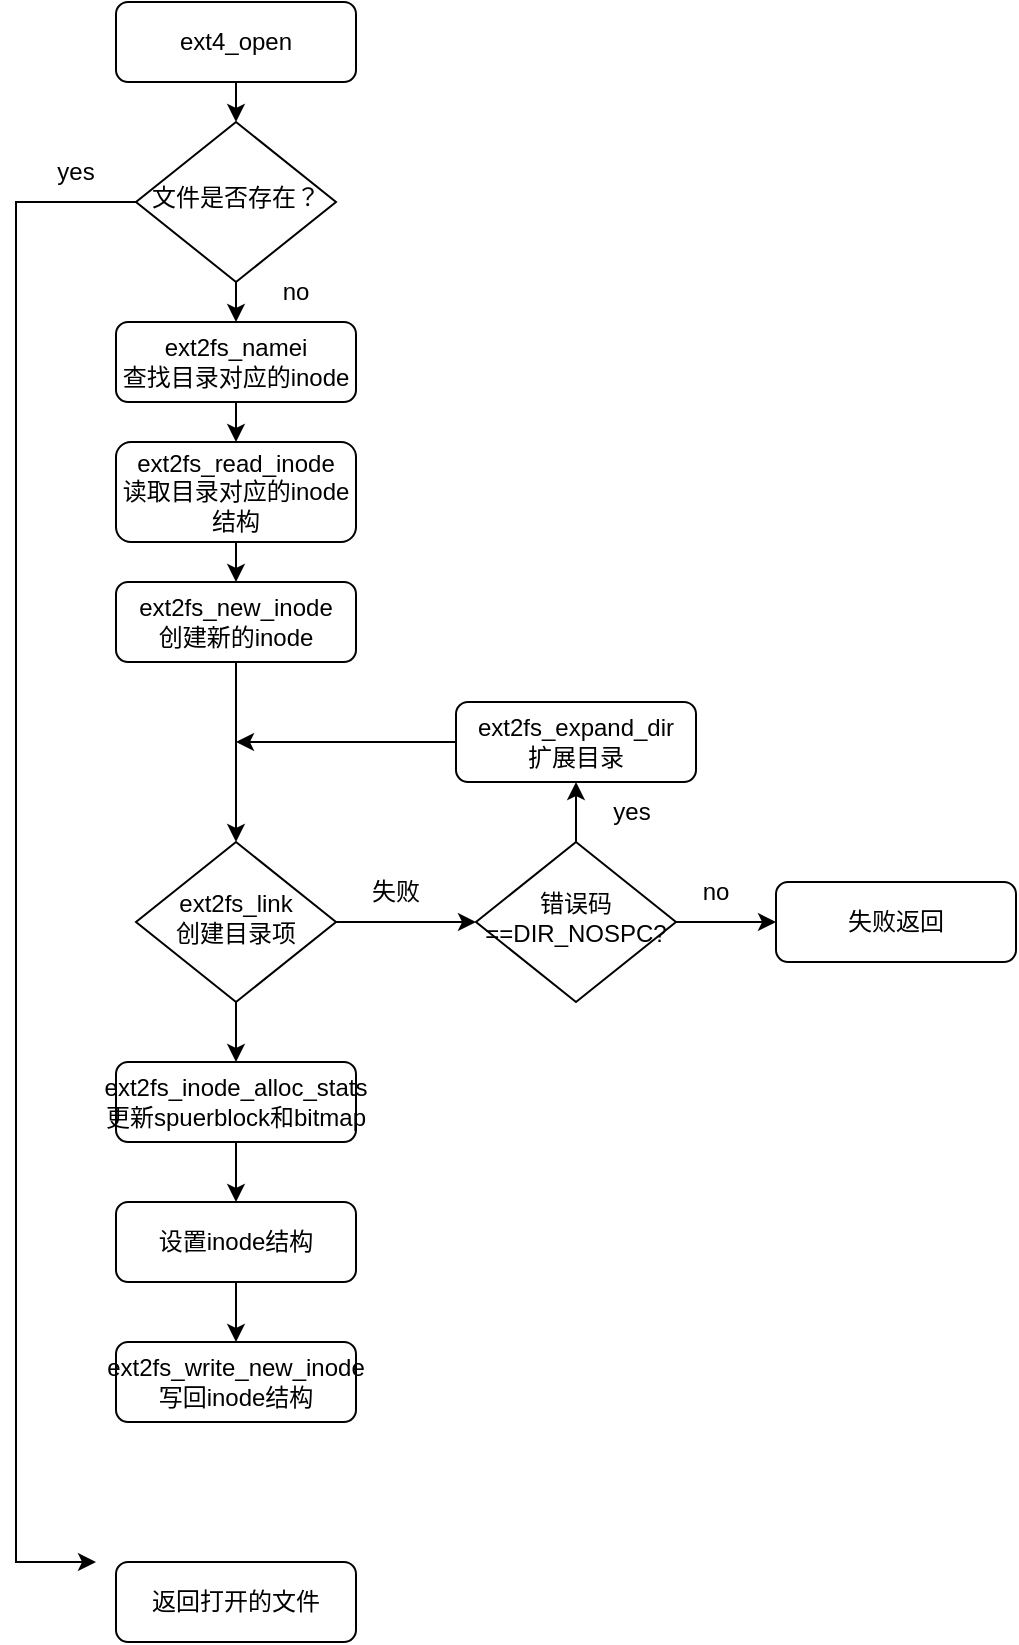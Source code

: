 <mxfile version="21.0.2" type="github">
  <diagram id="C5RBs43oDa-KdzZeNtuy" name="Page-1">
    <mxGraphModel dx="1050" dy="570" grid="1" gridSize="10" guides="1" tooltips="1" connect="1" arrows="1" fold="1" page="1" pageScale="1" pageWidth="827" pageHeight="1169" math="0" shadow="0">
      <root>
        <mxCell id="WIyWlLk6GJQsqaUBKTNV-0" />
        <mxCell id="WIyWlLk6GJQsqaUBKTNV-1" parent="WIyWlLk6GJQsqaUBKTNV-0" />
        <mxCell id="2nDN4sPkHdN3gO9lz1CP-5" style="edgeStyle=orthogonalEdgeStyle;rounded=0;orthogonalLoop=1;jettySize=auto;html=1;exitX=0.5;exitY=1;exitDx=0;exitDy=0;entryX=0.5;entryY=0;entryDx=0;entryDy=0;" edge="1" parent="WIyWlLk6GJQsqaUBKTNV-1" source="WIyWlLk6GJQsqaUBKTNV-3" target="WIyWlLk6GJQsqaUBKTNV-6">
          <mxGeometry relative="1" as="geometry" />
        </mxCell>
        <mxCell id="WIyWlLk6GJQsqaUBKTNV-3" value="ext4_open" style="rounded=1;whiteSpace=wrap;html=1;fontSize=12;glass=0;strokeWidth=1;shadow=0;" parent="WIyWlLk6GJQsqaUBKTNV-1" vertex="1">
          <mxGeometry x="160" y="110" width="120" height="40" as="geometry" />
        </mxCell>
        <mxCell id="2nDN4sPkHdN3gO9lz1CP-13" style="edgeStyle=orthogonalEdgeStyle;rounded=0;orthogonalLoop=1;jettySize=auto;html=1;exitX=0.5;exitY=1;exitDx=0;exitDy=0;entryX=0.5;entryY=0;entryDx=0;entryDy=0;" edge="1" parent="WIyWlLk6GJQsqaUBKTNV-1" source="WIyWlLk6GJQsqaUBKTNV-6" target="WIyWlLk6GJQsqaUBKTNV-11">
          <mxGeometry relative="1" as="geometry" />
        </mxCell>
        <mxCell id="WIyWlLk6GJQsqaUBKTNV-6" value="文件是否存在？" style="rhombus;whiteSpace=wrap;html=1;shadow=0;fontFamily=Helvetica;fontSize=12;align=center;strokeWidth=1;spacing=6;spacingTop=-4;" parent="WIyWlLk6GJQsqaUBKTNV-1" vertex="1">
          <mxGeometry x="170" y="170" width="100" height="80" as="geometry" />
        </mxCell>
        <mxCell id="2nDN4sPkHdN3gO9lz1CP-12" style="edgeStyle=orthogonalEdgeStyle;rounded=0;orthogonalLoop=1;jettySize=auto;html=1;exitX=0.5;exitY=1;exitDx=0;exitDy=0;entryX=0.5;entryY=0;entryDx=0;entryDy=0;" edge="1" parent="WIyWlLk6GJQsqaUBKTNV-1" source="WIyWlLk6GJQsqaUBKTNV-11" target="2nDN4sPkHdN3gO9lz1CP-11">
          <mxGeometry relative="1" as="geometry" />
        </mxCell>
        <mxCell id="WIyWlLk6GJQsqaUBKTNV-11" value="ext2fs_namei&lt;br&gt;查找目录对应的inode" style="rounded=1;whiteSpace=wrap;html=1;fontSize=12;glass=0;strokeWidth=1;shadow=0;" parent="WIyWlLk6GJQsqaUBKTNV-1" vertex="1">
          <mxGeometry x="160" y="270" width="120" height="40" as="geometry" />
        </mxCell>
        <mxCell id="2nDN4sPkHdN3gO9lz1CP-1" style="edgeStyle=orthogonalEdgeStyle;rounded=0;orthogonalLoop=1;jettySize=auto;html=1;exitX=0;exitY=0.5;exitDx=0;exitDy=0;" edge="1" parent="WIyWlLk6GJQsqaUBKTNV-1" source="WIyWlLk6GJQsqaUBKTNV-6">
          <mxGeometry relative="1" as="geometry">
            <mxPoint x="150" y="890" as="targetPoint" />
            <mxPoint x="170" y="210" as="sourcePoint" />
            <Array as="points">
              <mxPoint x="110" y="210" />
              <mxPoint x="110" y="890" />
            </Array>
          </mxGeometry>
        </mxCell>
        <mxCell id="2nDN4sPkHdN3gO9lz1CP-3" value="返回打开的文件" style="rounded=1;whiteSpace=wrap;html=1;fontSize=12;glass=0;strokeWidth=1;shadow=0;" vertex="1" parent="WIyWlLk6GJQsqaUBKTNV-1">
          <mxGeometry x="160" y="890" width="120" height="40" as="geometry" />
        </mxCell>
        <mxCell id="2nDN4sPkHdN3gO9lz1CP-6" value="yes" style="text;html=1;strokeColor=none;fillColor=none;align=center;verticalAlign=middle;whiteSpace=wrap;rounded=0;" vertex="1" parent="WIyWlLk6GJQsqaUBKTNV-1">
          <mxGeometry x="110" y="180" width="60" height="30" as="geometry" />
        </mxCell>
        <mxCell id="2nDN4sPkHdN3gO9lz1CP-8" value="no" style="text;html=1;strokeColor=none;fillColor=none;align=center;verticalAlign=middle;whiteSpace=wrap;rounded=0;" vertex="1" parent="WIyWlLk6GJQsqaUBKTNV-1">
          <mxGeometry x="220" y="240" width="60" height="30" as="geometry" />
        </mxCell>
        <mxCell id="2nDN4sPkHdN3gO9lz1CP-16" style="edgeStyle=orthogonalEdgeStyle;rounded=0;orthogonalLoop=1;jettySize=auto;html=1;exitX=0.5;exitY=1;exitDx=0;exitDy=0;entryX=0.5;entryY=0;entryDx=0;entryDy=0;" edge="1" parent="WIyWlLk6GJQsqaUBKTNV-1" source="2nDN4sPkHdN3gO9lz1CP-11" target="2nDN4sPkHdN3gO9lz1CP-15">
          <mxGeometry relative="1" as="geometry" />
        </mxCell>
        <mxCell id="2nDN4sPkHdN3gO9lz1CP-11" value="ext2fs_read_inode&lt;br&gt;读取目录对应的inode结构" style="rounded=1;whiteSpace=wrap;html=1;fontSize=12;glass=0;strokeWidth=1;shadow=0;" vertex="1" parent="WIyWlLk6GJQsqaUBKTNV-1">
          <mxGeometry x="160" y="330" width="120" height="50" as="geometry" />
        </mxCell>
        <mxCell id="2nDN4sPkHdN3gO9lz1CP-32" style="edgeStyle=orthogonalEdgeStyle;rounded=0;orthogonalLoop=1;jettySize=auto;html=1;exitX=0.5;exitY=1;exitDx=0;exitDy=0;" edge="1" parent="WIyWlLk6GJQsqaUBKTNV-1" source="2nDN4sPkHdN3gO9lz1CP-15" target="2nDN4sPkHdN3gO9lz1CP-20">
          <mxGeometry relative="1" as="geometry" />
        </mxCell>
        <mxCell id="2nDN4sPkHdN3gO9lz1CP-15" value="ext2fs_new_inode&lt;br&gt;创建新的inode" style="rounded=1;whiteSpace=wrap;html=1;fontSize=12;glass=0;strokeWidth=1;shadow=0;" vertex="1" parent="WIyWlLk6GJQsqaUBKTNV-1">
          <mxGeometry x="160" y="400" width="120" height="40" as="geometry" />
        </mxCell>
        <mxCell id="2nDN4sPkHdN3gO9lz1CP-17" style="edgeStyle=orthogonalEdgeStyle;rounded=0;orthogonalLoop=1;jettySize=auto;html=1;exitX=0.5;exitY=1;exitDx=0;exitDy=0;" edge="1" parent="WIyWlLk6GJQsqaUBKTNV-1">
          <mxGeometry relative="1" as="geometry">
            <mxPoint x="220" y="510" as="sourcePoint" />
            <mxPoint x="220" y="510" as="targetPoint" />
          </mxGeometry>
        </mxCell>
        <mxCell id="2nDN4sPkHdN3gO9lz1CP-25" style="edgeStyle=orthogonalEdgeStyle;rounded=0;orthogonalLoop=1;jettySize=auto;html=1;exitX=1;exitY=0.5;exitDx=0;exitDy=0;entryX=0;entryY=0.5;entryDx=0;entryDy=0;" edge="1" parent="WIyWlLk6GJQsqaUBKTNV-1" source="2nDN4sPkHdN3gO9lz1CP-20" target="2nDN4sPkHdN3gO9lz1CP-24">
          <mxGeometry relative="1" as="geometry" />
        </mxCell>
        <mxCell id="2nDN4sPkHdN3gO9lz1CP-41" style="edgeStyle=orthogonalEdgeStyle;rounded=0;orthogonalLoop=1;jettySize=auto;html=1;exitX=0.5;exitY=1;exitDx=0;exitDy=0;entryX=0.5;entryY=0;entryDx=0;entryDy=0;" edge="1" parent="WIyWlLk6GJQsqaUBKTNV-1" source="2nDN4sPkHdN3gO9lz1CP-20" target="2nDN4sPkHdN3gO9lz1CP-40">
          <mxGeometry relative="1" as="geometry" />
        </mxCell>
        <mxCell id="2nDN4sPkHdN3gO9lz1CP-20" value="ext2fs_link&lt;br&gt;创建目录项" style="rhombus;whiteSpace=wrap;html=1;shadow=0;fontFamily=Helvetica;fontSize=12;align=center;strokeWidth=1;spacing=6;spacingTop=-4;" vertex="1" parent="WIyWlLk6GJQsqaUBKTNV-1">
          <mxGeometry x="170" y="530" width="100" height="80" as="geometry" />
        </mxCell>
        <mxCell id="2nDN4sPkHdN3gO9lz1CP-28" style="edgeStyle=orthogonalEdgeStyle;rounded=0;orthogonalLoop=1;jettySize=auto;html=1;exitX=1;exitY=0.5;exitDx=0;exitDy=0;" edge="1" parent="WIyWlLk6GJQsqaUBKTNV-1" source="2nDN4sPkHdN3gO9lz1CP-24">
          <mxGeometry relative="1" as="geometry">
            <mxPoint x="490" y="570" as="targetPoint" />
          </mxGeometry>
        </mxCell>
        <mxCell id="2nDN4sPkHdN3gO9lz1CP-36" style="edgeStyle=orthogonalEdgeStyle;rounded=0;orthogonalLoop=1;jettySize=auto;html=1;exitX=0.5;exitY=0;exitDx=0;exitDy=0;entryX=0.5;entryY=1;entryDx=0;entryDy=0;" edge="1" parent="WIyWlLk6GJQsqaUBKTNV-1" source="2nDN4sPkHdN3gO9lz1CP-24" target="2nDN4sPkHdN3gO9lz1CP-34">
          <mxGeometry relative="1" as="geometry" />
        </mxCell>
        <mxCell id="2nDN4sPkHdN3gO9lz1CP-24" value="错误码==DIR_NOSPC?" style="rhombus;whiteSpace=wrap;html=1;shadow=0;fontFamily=Helvetica;fontSize=12;align=center;strokeWidth=1;spacing=6;spacingTop=-4;" vertex="1" parent="WIyWlLk6GJQsqaUBKTNV-1">
          <mxGeometry x="340" y="530" width="100" height="80" as="geometry" />
        </mxCell>
        <mxCell id="2nDN4sPkHdN3gO9lz1CP-26" value="失败" style="text;html=1;strokeColor=none;fillColor=none;align=center;verticalAlign=middle;whiteSpace=wrap;rounded=0;" vertex="1" parent="WIyWlLk6GJQsqaUBKTNV-1">
          <mxGeometry x="270" y="540" width="60" height="30" as="geometry" />
        </mxCell>
        <mxCell id="2nDN4sPkHdN3gO9lz1CP-29" value="失败返回" style="rounded=1;whiteSpace=wrap;html=1;fontSize=12;glass=0;strokeWidth=1;shadow=0;" vertex="1" parent="WIyWlLk6GJQsqaUBKTNV-1">
          <mxGeometry x="490" y="550" width="120" height="40" as="geometry" />
        </mxCell>
        <mxCell id="2nDN4sPkHdN3gO9lz1CP-30" value="yes" style="text;html=1;strokeColor=none;fillColor=none;align=center;verticalAlign=middle;whiteSpace=wrap;rounded=0;" vertex="1" parent="WIyWlLk6GJQsqaUBKTNV-1">
          <mxGeometry x="386" y="500" width="64" height="30" as="geometry" />
        </mxCell>
        <mxCell id="2nDN4sPkHdN3gO9lz1CP-31" value="no" style="text;html=1;strokeColor=none;fillColor=none;align=center;verticalAlign=middle;whiteSpace=wrap;rounded=0;" vertex="1" parent="WIyWlLk6GJQsqaUBKTNV-1">
          <mxGeometry x="430" y="540" width="60" height="30" as="geometry" />
        </mxCell>
        <mxCell id="2nDN4sPkHdN3gO9lz1CP-35" style="edgeStyle=orthogonalEdgeStyle;rounded=0;orthogonalLoop=1;jettySize=auto;html=1;exitX=0;exitY=0.5;exitDx=0;exitDy=0;" edge="1" parent="WIyWlLk6GJQsqaUBKTNV-1" source="2nDN4sPkHdN3gO9lz1CP-34">
          <mxGeometry relative="1" as="geometry">
            <mxPoint x="220" y="480" as="targetPoint" />
          </mxGeometry>
        </mxCell>
        <mxCell id="2nDN4sPkHdN3gO9lz1CP-34" value="ext2fs_expand_dir&lt;br&gt;扩展目录" style="rounded=1;whiteSpace=wrap;html=1;fontSize=12;glass=0;strokeWidth=1;shadow=0;" vertex="1" parent="WIyWlLk6GJQsqaUBKTNV-1">
          <mxGeometry x="330" y="460" width="120" height="40" as="geometry" />
        </mxCell>
        <mxCell id="2nDN4sPkHdN3gO9lz1CP-44" value="" style="edgeStyle=orthogonalEdgeStyle;rounded=0;orthogonalLoop=1;jettySize=auto;html=1;" edge="1" parent="WIyWlLk6GJQsqaUBKTNV-1" source="2nDN4sPkHdN3gO9lz1CP-40" target="2nDN4sPkHdN3gO9lz1CP-43">
          <mxGeometry relative="1" as="geometry" />
        </mxCell>
        <mxCell id="2nDN4sPkHdN3gO9lz1CP-40" value="ext2fs_inode_alloc_stats&lt;br&gt;更新spuerblock和bitmap" style="rounded=1;whiteSpace=wrap;html=1;fontSize=12;glass=0;strokeWidth=1;shadow=0;" vertex="1" parent="WIyWlLk6GJQsqaUBKTNV-1">
          <mxGeometry x="160" y="640" width="120" height="40" as="geometry" />
        </mxCell>
        <mxCell id="2nDN4sPkHdN3gO9lz1CP-46" style="edgeStyle=orthogonalEdgeStyle;rounded=0;orthogonalLoop=1;jettySize=auto;html=1;exitX=0.5;exitY=1;exitDx=0;exitDy=0;entryX=0.5;entryY=0;entryDx=0;entryDy=0;" edge="1" parent="WIyWlLk6GJQsqaUBKTNV-1" source="2nDN4sPkHdN3gO9lz1CP-43" target="2nDN4sPkHdN3gO9lz1CP-45">
          <mxGeometry relative="1" as="geometry" />
        </mxCell>
        <mxCell id="2nDN4sPkHdN3gO9lz1CP-43" value="设置inode结构" style="rounded=1;whiteSpace=wrap;html=1;fontSize=12;glass=0;strokeWidth=1;shadow=0;" vertex="1" parent="WIyWlLk6GJQsqaUBKTNV-1">
          <mxGeometry x="160" y="710" width="120" height="40" as="geometry" />
        </mxCell>
        <mxCell id="2nDN4sPkHdN3gO9lz1CP-45" value="ext2fs_write_new_inode&lt;br&gt;写回inode结构" style="rounded=1;whiteSpace=wrap;html=1;fontSize=12;glass=0;strokeWidth=1;shadow=0;" vertex="1" parent="WIyWlLk6GJQsqaUBKTNV-1">
          <mxGeometry x="160" y="780" width="120" height="40" as="geometry" />
        </mxCell>
      </root>
    </mxGraphModel>
  </diagram>
</mxfile>
